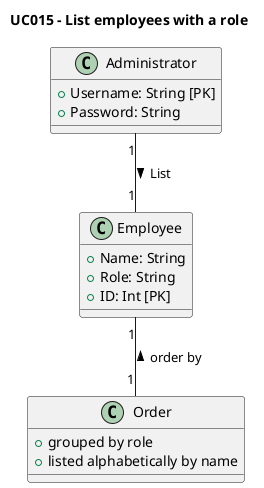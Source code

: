 @startuml
'skinparam monochrome true
'skinparam shadowing false

title UC015 - List employees with a role

class Administrator {
    +Username: String [PK]
    +Password: String
}

class Employee {
    +Name: String
    +Role: String
    +ID: Int [PK]
}

class Order {
    +  grouped by role
    +  listed alphabetically by name
}
' Relationships
Administrator "1" -- "  1" Employee : List >
Employee "1" -- "  1" Order : order by <



@enduml
